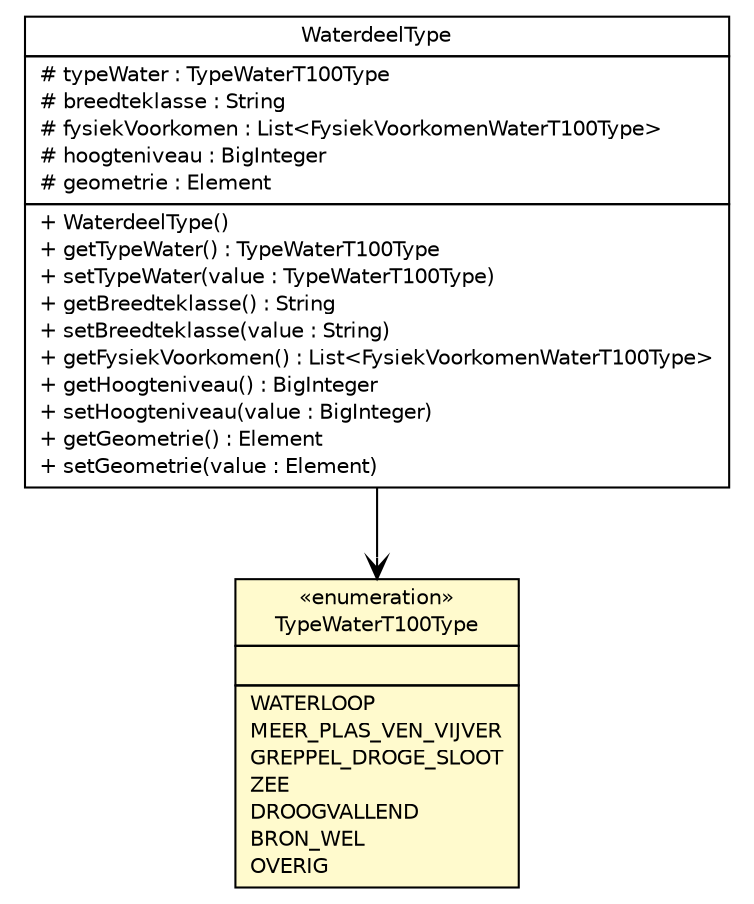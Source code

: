 #!/usr/local/bin/dot
#
# Class diagram 
# Generated by UMLGraph version R5_6-24-gf6e263 (http://www.umlgraph.org/)
#

digraph G {
	edge [fontname="Helvetica",fontsize=10,labelfontname="Helvetica",labelfontsize=10];
	node [fontname="Helvetica",fontsize=10,shape=plaintext];
	nodesep=0.25;
	ranksep=0.5;
	// nl.b3p.topnl.top100nl.TypeWaterT100Type
	c46508 [label=<<table title="nl.b3p.topnl.top100nl.TypeWaterT100Type" border="0" cellborder="1" cellspacing="0" cellpadding="2" port="p" bgcolor="lemonChiffon" href="./TypeWaterT100Type.html">
		<tr><td><table border="0" cellspacing="0" cellpadding="1">
<tr><td align="center" balign="center"> &#171;enumeration&#187; </td></tr>
<tr><td align="center" balign="center"> TypeWaterT100Type </td></tr>
		</table></td></tr>
		<tr><td><table border="0" cellspacing="0" cellpadding="1">
<tr><td align="left" balign="left">  </td></tr>
		</table></td></tr>
		<tr><td><table border="0" cellspacing="0" cellpadding="1">
<tr><td align="left" balign="left"> WATERLOOP </td></tr>
<tr><td align="left" balign="left"> MEER_PLAS_VEN_VIJVER </td></tr>
<tr><td align="left" balign="left"> GREPPEL_DROGE_SLOOT </td></tr>
<tr><td align="left" balign="left"> ZEE </td></tr>
<tr><td align="left" balign="left"> DROOGVALLEND </td></tr>
<tr><td align="left" balign="left"> BRON_WEL </td></tr>
<tr><td align="left" balign="left"> OVERIG </td></tr>
		</table></td></tr>
		</table>>, URL="./TypeWaterT100Type.html", fontname="Helvetica", fontcolor="black", fontsize=10.0];
	// nl.b3p.topnl.top100nl.WaterdeelType
	c46529 [label=<<table title="nl.b3p.topnl.top100nl.WaterdeelType" border="0" cellborder="1" cellspacing="0" cellpadding="2" port="p" href="./WaterdeelType.html">
		<tr><td><table border="0" cellspacing="0" cellpadding="1">
<tr><td align="center" balign="center"> WaterdeelType </td></tr>
		</table></td></tr>
		<tr><td><table border="0" cellspacing="0" cellpadding="1">
<tr><td align="left" balign="left"> # typeWater : TypeWaterT100Type </td></tr>
<tr><td align="left" balign="left"> # breedteklasse : String </td></tr>
<tr><td align="left" balign="left"> # fysiekVoorkomen : List&lt;FysiekVoorkomenWaterT100Type&gt; </td></tr>
<tr><td align="left" balign="left"> # hoogteniveau : BigInteger </td></tr>
<tr><td align="left" balign="left"> # geometrie : Element </td></tr>
		</table></td></tr>
		<tr><td><table border="0" cellspacing="0" cellpadding="1">
<tr><td align="left" balign="left"> + WaterdeelType() </td></tr>
<tr><td align="left" balign="left"> + getTypeWater() : TypeWaterT100Type </td></tr>
<tr><td align="left" balign="left"> + setTypeWater(value : TypeWaterT100Type) </td></tr>
<tr><td align="left" balign="left"> + getBreedteklasse() : String </td></tr>
<tr><td align="left" balign="left"> + setBreedteklasse(value : String) </td></tr>
<tr><td align="left" balign="left"> + getFysiekVoorkomen() : List&lt;FysiekVoorkomenWaterT100Type&gt; </td></tr>
<tr><td align="left" balign="left"> + getHoogteniveau() : BigInteger </td></tr>
<tr><td align="left" balign="left"> + setHoogteniveau(value : BigInteger) </td></tr>
<tr><td align="left" balign="left"> + getGeometrie() : Element </td></tr>
<tr><td align="left" balign="left"> + setGeometrie(value : Element) </td></tr>
		</table></td></tr>
		</table>>, URL="./WaterdeelType.html", fontname="Helvetica", fontcolor="black", fontsize=10.0];
	// nl.b3p.topnl.top100nl.WaterdeelType NAVASSOC nl.b3p.topnl.top100nl.TypeWaterT100Type
	c46529:p -> c46508:p [taillabel="", label="", headlabel="", fontname="Helvetica", fontcolor="black", fontsize=10.0, color="black", arrowhead=open];
}

